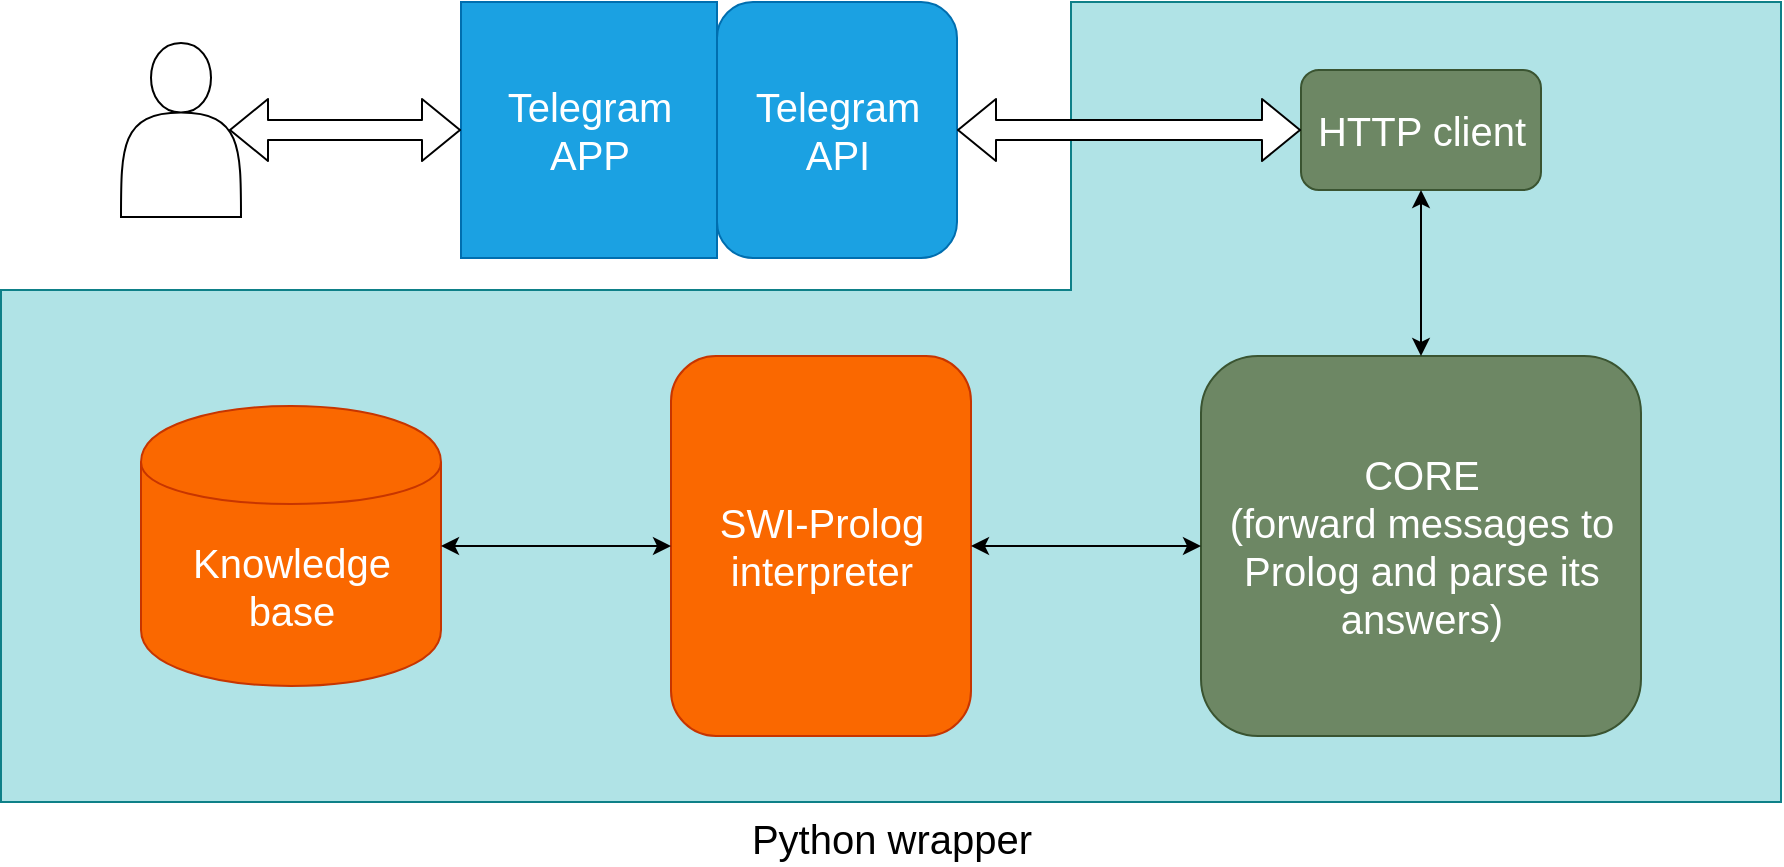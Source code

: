 <mxfile version="10.6.8" type="github"><diagram id="q-WajxtcK9YWpktsvIN0" name="Page-1"><mxGraphModel dx="1263" dy="902" grid="1" gridSize="10" guides="1" tooltips="1" connect="1" arrows="1" fold="1" page="1" pageScale="1" pageWidth="900" pageHeight="450" math="0" shadow="0"><root><mxCell id="0"/><mxCell id="1" parent="0"/><mxCell id="tK5tMdTi3veIln0GXNsS-23" value="" style="group" vertex="1" connectable="0" parent="1"><mxGeometry x="3.5" y="10" width="890" height="400" as="geometry"/></mxCell><mxCell id="tK5tMdTi3veIln0GXNsS-18" value="Python wrapper" style="shape=corner;whiteSpace=wrap;html=1;fontSize=20;dx=355;dy=256;direction=west;rotation=0;labelPosition=center;verticalLabelPosition=bottom;align=center;verticalAlign=top;fillColor=#b0e3e6;strokeColor=#0e8088;" vertex="1" parent="tK5tMdTi3veIln0GXNsS-23"><mxGeometry width="890" height="400" as="geometry"/></mxCell><mxCell id="tK5tMdTi3veIln0GXNsS-1" value="" style="shape=actor;whiteSpace=wrap;html=1;" vertex="1" parent="tK5tMdTi3veIln0GXNsS-23"><mxGeometry x="60" y="20.5" width="60" height="87" as="geometry"/></mxCell><mxCell id="tK5tMdTi3veIln0GXNsS-2" value="&lt;font style=&quot;font-size: 20px&quot;&gt;Telegram APP&lt;/font&gt;" style="whiteSpace=wrap;html=1;aspect=fixed;fillColor=#1ba1e2;strokeColor=#006EAF;fontColor=#ffffff;" vertex="1" parent="tK5tMdTi3veIln0GXNsS-23"><mxGeometry x="230" width="128" height="128" as="geometry"/></mxCell><mxCell id="tK5tMdTi3veIln0GXNsS-3" value="&lt;font style=&quot;font-size: 20px&quot;&gt;Telegram API&lt;/font&gt;" style="rounded=1;whiteSpace=wrap;html=1;fillColor=#1ba1e2;strokeColor=#006EAF;fontColor=#ffffff;" vertex="1" parent="tK5tMdTi3veIln0GXNsS-23"><mxGeometry x="358" width="120" height="128" as="geometry"/></mxCell><mxCell id="tK5tMdTi3veIln0GXNsS-6" value="&lt;font style=&quot;font-size: 20px&quot;&gt;HTTP client&lt;/font&gt;" style="rounded=1;whiteSpace=wrap;html=1;fillColor=#6d8764;strokeColor=#3A5431;fontColor=#ffffff;" vertex="1" parent="tK5tMdTi3veIln0GXNsS-23"><mxGeometry x="650" y="34" width="120" height="60" as="geometry"/></mxCell><mxCell id="tK5tMdTi3veIln0GXNsS-7" value="&lt;font style=&quot;font-size: 20px&quot;&gt;SWI-Prolog interpreter&lt;/font&gt;" style="rounded=1;whiteSpace=wrap;html=1;fillColor=#fa6800;strokeColor=#C73500;fontColor=#ffffff;" vertex="1" parent="tK5tMdTi3veIln0GXNsS-23"><mxGeometry x="335" y="177" width="150" height="190" as="geometry"/></mxCell><mxCell id="tK5tMdTi3veIln0GXNsS-4" value="&lt;font style=&quot;font-size: 20px&quot;&gt;Knowledge&lt;br&gt;base&lt;/font&gt;" style="shape=cylinder;whiteSpace=wrap;html=1;boundedLbl=1;backgroundOutline=1;fillColor=#fa6800;strokeColor=#C73500;fontColor=#ffffff;" vertex="1" parent="tK5tMdTi3veIln0GXNsS-23"><mxGeometry x="70" y="202" width="150" height="140" as="geometry"/></mxCell><mxCell id="tK5tMdTi3veIln0GXNsS-8" value="&lt;font style=&quot;font-size: 20px&quot;&gt;CORE&lt;br&gt;(forward messages to Prolog and parse its answers)&lt;br&gt;&lt;/font&gt;" style="rounded=1;whiteSpace=wrap;html=1;fillColor=#6d8764;strokeColor=#3A5431;fontColor=#ffffff;" vertex="1" parent="tK5tMdTi3veIln0GXNsS-23"><mxGeometry x="600" y="177" width="220" height="190" as="geometry"/></mxCell><mxCell id="tK5tMdTi3veIln0GXNsS-10" value="" style="endArrow=classic;startArrow=classic;html=1;entryX=0.5;entryY=1;entryDx=0;entryDy=0;exitX=0.5;exitY=0;exitDx=0;exitDy=0;" edge="1" parent="tK5tMdTi3veIln0GXNsS-23" source="tK5tMdTi3veIln0GXNsS-8" target="tK5tMdTi3veIln0GXNsS-6"><mxGeometry width="50" height="50" relative="1" as="geometry"><mxPoint x="600" y="172" as="sourcePoint"/><mxPoint x="650" y="122" as="targetPoint"/></mxGeometry></mxCell><mxCell id="tK5tMdTi3veIln0GXNsS-11" value="" style="endArrow=classic;startArrow=classic;html=1;exitX=0;exitY=0.5;exitDx=0;exitDy=0;entryX=1;entryY=0.5;entryDx=0;entryDy=0;" edge="1" parent="tK5tMdTi3veIln0GXNsS-23" source="tK5tMdTi3veIln0GXNsS-8" target="tK5tMdTi3veIln0GXNsS-7"><mxGeometry width="50" height="50" relative="1" as="geometry"><mxPoint x="725" y="159" as="sourcePoint"/><mxPoint x="530" y="291" as="targetPoint"/></mxGeometry></mxCell><mxCell id="tK5tMdTi3veIln0GXNsS-12" value="" style="endArrow=classic;startArrow=classic;html=1;exitX=1;exitY=0.5;exitDx=0;exitDy=0;entryX=0;entryY=0.5;entryDx=0;entryDy=0;" edge="1" parent="tK5tMdTi3veIln0GXNsS-23" source="tK5tMdTi3veIln0GXNsS-4" target="tK5tMdTi3veIln0GXNsS-7"><mxGeometry width="50" height="50" relative="1" as="geometry"><mxPoint x="840" y="159" as="sourcePoint"/><mxPoint x="340" y="283" as="targetPoint"/></mxGeometry></mxCell><mxCell id="tK5tMdTi3veIln0GXNsS-13" value="" style="shape=flexArrow;endArrow=classic;startArrow=classic;html=1;entryX=0;entryY=0.5;entryDx=0;entryDy=0;exitX=1;exitY=0.5;exitDx=0;exitDy=0;fillColor=#ffffff;" edge="1" parent="tK5tMdTi3veIln0GXNsS-23" source="tK5tMdTi3veIln0GXNsS-3" target="tK5tMdTi3veIln0GXNsS-6"><mxGeometry width="50" height="50" relative="1" as="geometry"><mxPoint x="453.5" y="154" as="sourcePoint"/><mxPoint x="503.5" y="104" as="targetPoint"/></mxGeometry></mxCell><mxCell id="tK5tMdTi3veIln0GXNsS-14" value="" style="shape=flexArrow;endArrow=classic;startArrow=classic;html=1;entryX=0;entryY=0.5;entryDx=0;entryDy=0;exitX=0.9;exitY=0.5;exitDx=0;exitDy=0;exitPerimeter=0;fillColor=#ffffff;" edge="1" parent="tK5tMdTi3veIln0GXNsS-23" source="tK5tMdTi3veIln0GXNsS-1" target="tK5tMdTi3veIln0GXNsS-2"><mxGeometry width="50" height="50" relative="1" as="geometry"><mxPoint x="120" y="101" as="sourcePoint"/><mxPoint x="170" y="51" as="targetPoint"/></mxGeometry></mxCell></root></mxGraphModel></diagram></mxfile>